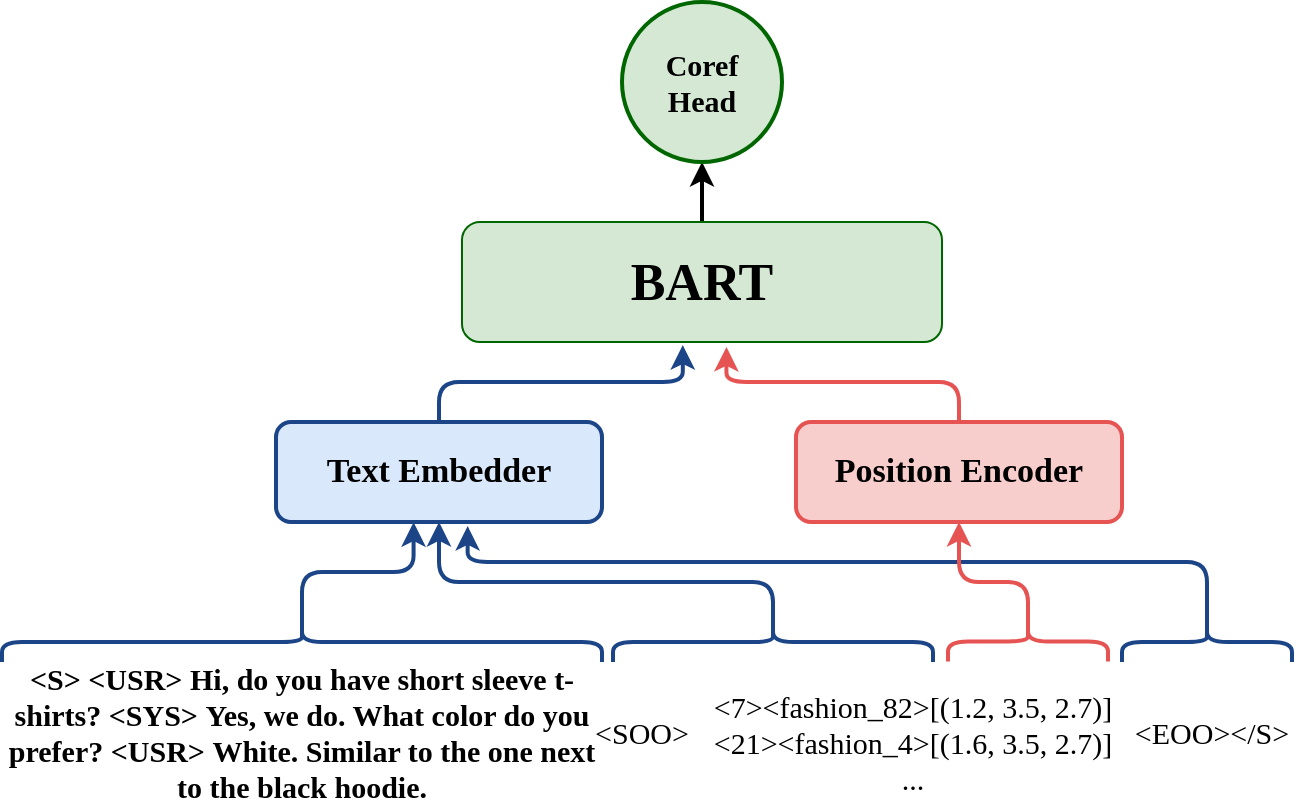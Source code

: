 <mxfile version="20.0.1" type="device"><diagram id="_Zq3bX9RS8W9QSol9YVy" name="Page-1"><mxGraphModel dx="860" dy="558" grid="1" gridSize="10" guides="1" tooltips="1" connect="1" arrows="1" fold="1" page="1" pageScale="1" pageWidth="827" pageHeight="1169" math="0" shadow="0"><root><mxCell id="0"/><mxCell id="1" parent="0"/><mxCell id="jIGIQx3zQtJiEY8_RyA--23" style="edgeStyle=orthogonalEdgeStyle;rounded=1;orthogonalLoop=1;jettySize=auto;html=1;entryX=0.5;entryY=1;entryDx=0;entryDy=0;fontFamily=Montserrat;fontSource=https%3A%2F%2Ffonts.googleapis.com%2Fcss%3Ffamily%3DMontserrat;fontSize=15;strokeColor=#000000;strokeWidth=2;" edge="1" parent="1" source="jIGIQx3zQtJiEY8_RyA--1" target="jIGIQx3zQtJiEY8_RyA--21"><mxGeometry relative="1" as="geometry"/></mxCell><mxCell id="jIGIQx3zQtJiEY8_RyA--1" value="&lt;font size=&quot;1&quot; face=&quot;Montserrat&quot; data-font-src=&quot;https://fonts.googleapis.com/css?family=Montserrat&quot;&gt;&lt;b style=&quot;font-size: 26px;&quot;&gt;BART&lt;/b&gt;&lt;/font&gt;" style="rounded=1;whiteSpace=wrap;html=1;fillColor=#d5e8d4;strokeColor=#006600;" vertex="1" parent="1"><mxGeometry x="319" y="120" width="240" height="60" as="geometry"/></mxCell><mxCell id="jIGIQx3zQtJiEY8_RyA--2" value="&lt;font data-font-src=&quot;https://fonts.googleapis.com/css?family=Montserrat&quot; face=&quot;Montserrat&quot;&gt;&lt;b&gt;&amp;lt;S&amp;gt; &amp;lt;USR&amp;gt;&amp;nbsp;&lt;span style=&quot;background-color: initial;&quot;&gt;Hi, do you have short sleeve t-shirts? &amp;lt;SYS&amp;gt;&amp;nbsp;&lt;/span&gt;&lt;span style=&quot;background-color: initial;&quot;&gt;Yes, we do. What color do you prefer? &amp;lt;USR&amp;gt;&amp;nbsp;&lt;/span&gt;&lt;/b&gt;&lt;/font&gt;&lt;span style=&quot;background-color: initial;&quot;&gt;&lt;font face=&quot;Montserrat&quot;&gt;&lt;b&gt;White. Similar to the one next to the black hoodie.&lt;/b&gt;&lt;/font&gt;&lt;br&gt;&lt;/span&gt;" style="text;html=1;strokeColor=none;fillColor=none;align=center;verticalAlign=middle;whiteSpace=wrap;rounded=0;fontSize=15;" vertex="1" parent="1"><mxGeometry x="89" y="340" width="300" height="70" as="geometry"/></mxCell><mxCell id="jIGIQx3zQtJiEY8_RyA--3" value="&amp;lt;SOO&amp;gt;" style="text;html=1;strokeColor=none;fillColor=none;align=center;verticalAlign=middle;whiteSpace=wrap;rounded=0;fontFamily=Montserrat;fontSource=https%3A%2F%2Ffonts.googleapis.com%2Fcss%3Ffamily%3DMontserrat;fontSize=15;" vertex="1" parent="1"><mxGeometry x="379" y="360" width="60" height="30" as="geometry"/></mxCell><mxCell id="jIGIQx3zQtJiEY8_RyA--4" value="&amp;lt;7&amp;gt;&amp;lt;fashion_82&amp;gt;[(1.2, 3.5, 2.7)]&lt;br&gt;&amp;lt;21&amp;gt;&amp;lt;fashion_4&amp;gt;[(1.6, 3.5, 2.7)]&lt;br&gt;..." style="text;html=1;strokeColor=none;fillColor=none;align=center;verticalAlign=middle;whiteSpace=wrap;rounded=0;fontFamily=Montserrat;fontSource=https%3A%2F%2Ffonts.googleapis.com%2Fcss%3Ffamily%3DMontserrat;fontSize=15;" vertex="1" parent="1"><mxGeometry x="430" y="350" width="229" height="60" as="geometry"/></mxCell><mxCell id="jIGIQx3zQtJiEY8_RyA--5" value="&amp;lt;EOO&amp;gt;&amp;lt;/S&amp;gt;" style="text;html=1;strokeColor=none;fillColor=none;align=center;verticalAlign=middle;whiteSpace=wrap;rounded=0;fontFamily=Montserrat;fontSource=https%3A%2F%2Ffonts.googleapis.com%2Fcss%3Ffamily%3DMontserrat;fontSize=15;" vertex="1" parent="1"><mxGeometry x="649" y="360" width="90" height="30" as="geometry"/></mxCell><mxCell id="jIGIQx3zQtJiEY8_RyA--11" style="edgeStyle=orthogonalEdgeStyle;rounded=1;orthogonalLoop=1;jettySize=auto;html=1;entryX=0.422;entryY=1.003;entryDx=0;entryDy=0;fontFamily=Montserrat;fontSource=https%3A%2F%2Ffonts.googleapis.com%2Fcss%3Ffamily%3DMontserrat;fontSize=15;entryPerimeter=0;exitX=0.1;exitY=0.5;exitDx=0;exitDy=0;exitPerimeter=0;strokeColor=#1C4587;strokeWidth=2;" edge="1" parent="1" source="jIGIQx3zQtJiEY8_RyA--6" target="jIGIQx3zQtJiEY8_RyA--10"><mxGeometry relative="1" as="geometry"/></mxCell><mxCell id="jIGIQx3zQtJiEY8_RyA--6" value="" style="shape=curlyBracket;whiteSpace=wrap;html=1;rounded=1;fontFamily=Montserrat;fontSource=https%3A%2F%2Ffonts.googleapis.com%2Fcss%3Ffamily%3DMontserrat;fontSize=15;strokeColor=#1C4587;rotation=90;strokeWidth=2;" vertex="1" parent="1"><mxGeometry x="229" y="180" width="20" height="300" as="geometry"/></mxCell><mxCell id="jIGIQx3zQtJiEY8_RyA--14" style="edgeStyle=orthogonalEdgeStyle;rounded=1;orthogonalLoop=1;jettySize=auto;html=1;exitX=0.1;exitY=0.5;exitDx=0;exitDy=0;exitPerimeter=0;entryX=0.5;entryY=1;entryDx=0;entryDy=0;fontFamily=Montserrat;fontSource=https%3A%2F%2Ffonts.googleapis.com%2Fcss%3Ffamily%3DMontserrat;fontSize=15;strokeWidth=2;strokeColor=#1C4587;" edge="1" parent="1" source="jIGIQx3zQtJiEY8_RyA--7" target="jIGIQx3zQtJiEY8_RyA--10"><mxGeometry relative="1" as="geometry"><Array as="points"><mxPoint x="474" y="300"/><mxPoint x="308" y="300"/></Array></mxGeometry></mxCell><mxCell id="jIGIQx3zQtJiEY8_RyA--7" value="" style="shape=curlyBracket;whiteSpace=wrap;html=1;rounded=1;fontFamily=Montserrat;fontSource=https%3A%2F%2Ffonts.googleapis.com%2Fcss%3Ffamily%3DMontserrat;fontSize=15;strokeColor=#1C4587;rotation=90;strokeWidth=2;" vertex="1" parent="1"><mxGeometry x="464.5" y="250" width="20" height="160" as="geometry"/></mxCell><mxCell id="jIGIQx3zQtJiEY8_RyA--15" style="edgeStyle=orthogonalEdgeStyle;rounded=1;orthogonalLoop=1;jettySize=auto;html=1;entryX=0.588;entryY=1.041;entryDx=0;entryDy=0;entryPerimeter=0;fontFamily=Montserrat;fontSource=https%3A%2F%2Ffonts.googleapis.com%2Fcss%3Ffamily%3DMontserrat;fontSize=15;exitX=0.1;exitY=0.5;exitDx=0;exitDy=0;exitPerimeter=0;strokeWidth=2;strokeColor=#1C4587;" edge="1" parent="1" source="jIGIQx3zQtJiEY8_RyA--8" target="jIGIQx3zQtJiEY8_RyA--10"><mxGeometry relative="1" as="geometry"><Array as="points"><mxPoint x="692" y="290"/><mxPoint x="322" y="290"/></Array></mxGeometry></mxCell><mxCell id="jIGIQx3zQtJiEY8_RyA--8" value="" style="shape=curlyBracket;whiteSpace=wrap;html=1;rounded=1;fontFamily=Montserrat;fontSource=https%3A%2F%2Ffonts.googleapis.com%2Fcss%3Ffamily%3DMontserrat;fontSize=15;strokeColor=#1C4587;rotation=90;strokeWidth=2;" vertex="1" parent="1"><mxGeometry x="681.5" y="287.5" width="20" height="85" as="geometry"/></mxCell><mxCell id="jIGIQx3zQtJiEY8_RyA--17" style="edgeStyle=orthogonalEdgeStyle;rounded=1;orthogonalLoop=1;jettySize=auto;html=1;exitX=0.1;exitY=0.5;exitDx=0;exitDy=0;exitPerimeter=0;entryX=0.5;entryY=1;entryDx=0;entryDy=0;fontFamily=Montserrat;fontSource=https%3A%2F%2Ffonts.googleapis.com%2Fcss%3Ffamily%3DMontserrat;fontSize=15;strokeColor=#E65353;strokeWidth=2;" edge="1" parent="1" source="jIGIQx3zQtJiEY8_RyA--9" target="jIGIQx3zQtJiEY8_RyA--16"><mxGeometry relative="1" as="geometry"><Array as="points"><mxPoint x="602" y="300"/><mxPoint x="568" y="300"/></Array></mxGeometry></mxCell><mxCell id="jIGIQx3zQtJiEY8_RyA--9" value="" style="shape=curlyBracket;whiteSpace=wrap;html=1;rounded=1;fontFamily=Montserrat;fontSource=https%3A%2F%2Ffonts.googleapis.com%2Fcss%3Ffamily%3DMontserrat;fontSize=15;strokeColor=#E65353;rotation=90;strokeWidth=2;" vertex="1" parent="1"><mxGeometry x="592" y="289.69" width="20" height="80" as="geometry"/></mxCell><mxCell id="jIGIQx3zQtJiEY8_RyA--18" style="edgeStyle=orthogonalEdgeStyle;rounded=1;orthogonalLoop=1;jettySize=auto;html=1;exitX=0.5;exitY=0;exitDx=0;exitDy=0;entryX=0.46;entryY=1.026;entryDx=0;entryDy=0;entryPerimeter=0;fontFamily=Montserrat;fontSource=https%3A%2F%2Ffonts.googleapis.com%2Fcss%3Ffamily%3DMontserrat;fontSize=26;strokeColor=#1C4587;strokeWidth=2;" edge="1" parent="1" source="jIGIQx3zQtJiEY8_RyA--10" target="jIGIQx3zQtJiEY8_RyA--1"><mxGeometry relative="1" as="geometry"/></mxCell><mxCell id="jIGIQx3zQtJiEY8_RyA--10" value="&lt;font size=&quot;1&quot; face=&quot;Montserrat&quot; data-font-src=&quot;https://fonts.googleapis.com/css?family=Montserrat&quot;&gt;&lt;b style=&quot;font-size: 17px;&quot;&gt;Text Embedder&lt;/b&gt;&lt;/font&gt;" style="rounded=1;whiteSpace=wrap;html=1;fillColor=#dae8fc;strokeColor=#1C4587;strokeWidth=2;" vertex="1" parent="1"><mxGeometry x="226" y="220" width="163" height="50" as="geometry"/></mxCell><mxCell id="jIGIQx3zQtJiEY8_RyA--19" style="edgeStyle=orthogonalEdgeStyle;rounded=1;orthogonalLoop=1;jettySize=auto;html=1;entryX=0.551;entryY=1.041;entryDx=0;entryDy=0;entryPerimeter=0;fontFamily=Montserrat;fontSource=https%3A%2F%2Ffonts.googleapis.com%2Fcss%3Ffamily%3DMontserrat;fontSize=26;strokeColor=#E65353;strokeWidth=2;" edge="1" parent="1" source="jIGIQx3zQtJiEY8_RyA--16" target="jIGIQx3zQtJiEY8_RyA--1"><mxGeometry relative="1" as="geometry"/></mxCell><mxCell id="jIGIQx3zQtJiEY8_RyA--16" value="&lt;font size=&quot;1&quot; face=&quot;Montserrat&quot; data-font-src=&quot;https://fonts.googleapis.com/css?family=Montserrat&quot;&gt;&lt;b style=&quot;font-size: 17px;&quot;&gt;Position Encoder&lt;/b&gt;&lt;/font&gt;" style="rounded=1;whiteSpace=wrap;html=1;fillColor=#f8cecc;strokeColor=#E65353;strokeWidth=2;" vertex="1" parent="1"><mxGeometry x="486" y="220" width="163" height="50" as="geometry"/></mxCell><mxCell id="jIGIQx3zQtJiEY8_RyA--21" value="&lt;b&gt;Coref&lt;br&gt;Head&lt;/b&gt;" style="ellipse;whiteSpace=wrap;html=1;aspect=fixed;fontFamily=Montserrat;fontSource=https%3A%2F%2Ffonts.googleapis.com%2Fcss%3Ffamily%3DMontserrat;fontSize=15;strokeColor=#006600;strokeWidth=2;fillColor=#d5e8d4;" vertex="1" parent="1"><mxGeometry x="399" y="10" width="80" height="80" as="geometry"/></mxCell></root></mxGraphModel></diagram></mxfile>